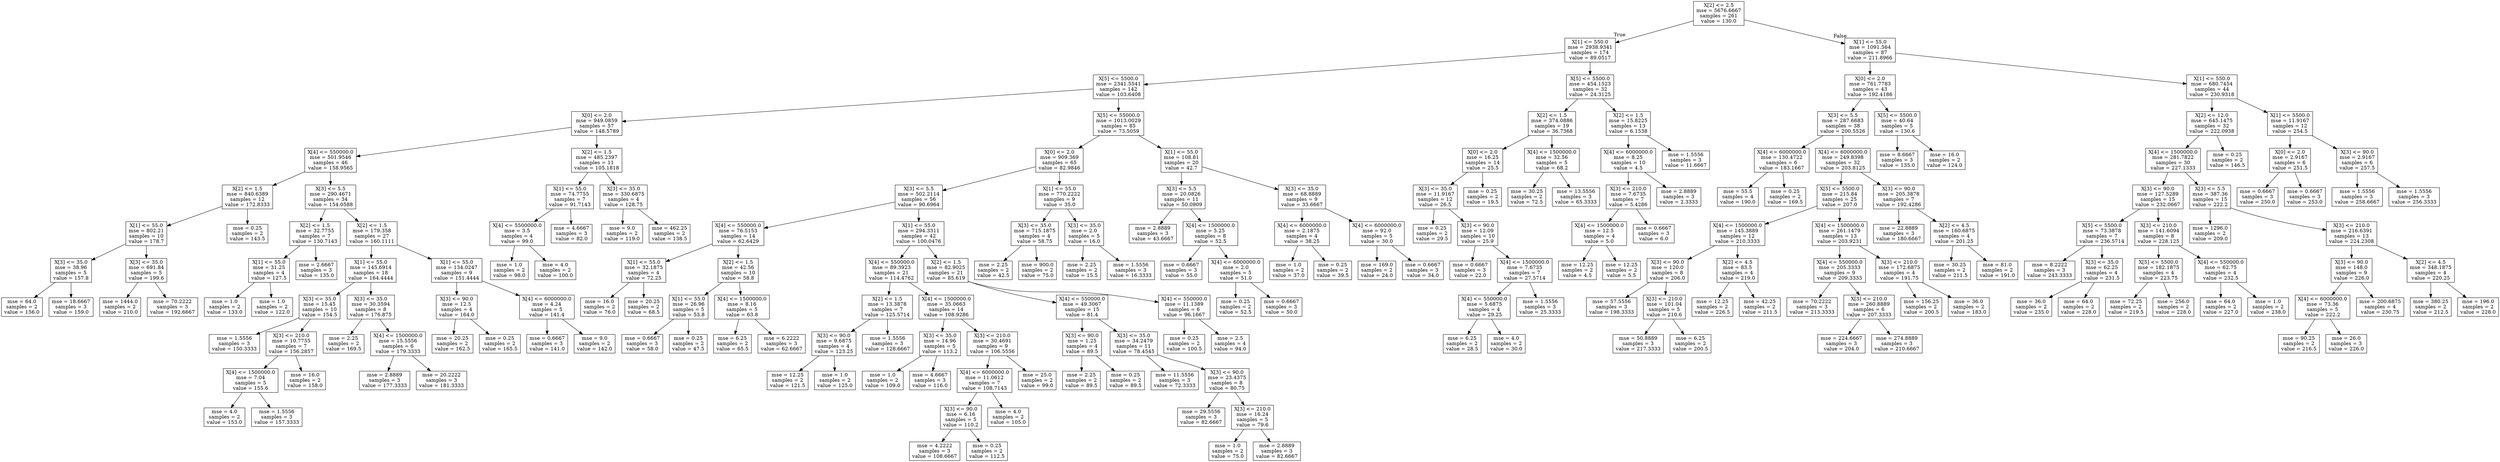 digraph Tree {
node [shape=box] ;
0 [label="X[2] <= 2.5\nmse = 5676.6667\nsamples = 261\nvalue = 130.0"] ;
1 [label="X[1] <= 550.0\nmse = 2938.9341\nsamples = 174\nvalue = 89.0517"] ;
0 -> 1 [labeldistance=2.5, labelangle=45, headlabel="True"] ;
2 [label="X[5] <= 5500.0\nmse = 2341.5541\nsamples = 142\nvalue = 103.6408"] ;
1 -> 2 ;
3 [label="X[0] <= 2.0\nmse = 949.0859\nsamples = 57\nvalue = 148.5789"] ;
2 -> 3 ;
4 [label="X[4] <= 550000.0\nmse = 501.9546\nsamples = 46\nvalue = 158.9565"] ;
3 -> 4 ;
5 [label="X[2] <= 1.5\nmse = 840.6389\nsamples = 12\nvalue = 172.8333"] ;
4 -> 5 ;
6 [label="X[1] <= 55.0\nmse = 802.21\nsamples = 10\nvalue = 178.7"] ;
5 -> 6 ;
7 [label="X[3] <= 35.0\nmse = 38.96\nsamples = 5\nvalue = 157.8"] ;
6 -> 7 ;
8 [label="mse = 64.0\nsamples = 2\nvalue = 156.0"] ;
7 -> 8 ;
9 [label="mse = 18.6667\nsamples = 3\nvalue = 159.0"] ;
7 -> 9 ;
10 [label="X[3] <= 35.0\nmse = 691.84\nsamples = 5\nvalue = 199.6"] ;
6 -> 10 ;
11 [label="mse = 1444.0\nsamples = 2\nvalue = 210.0"] ;
10 -> 11 ;
12 [label="mse = 70.2222\nsamples = 3\nvalue = 192.6667"] ;
10 -> 12 ;
13 [label="mse = 0.25\nsamples = 2\nvalue = 143.5"] ;
5 -> 13 ;
14 [label="X[3] <= 5.5\nmse = 290.4671\nsamples = 34\nvalue = 154.0588"] ;
4 -> 14 ;
15 [label="X[2] <= 1.5\nmse = 32.7755\nsamples = 7\nvalue = 130.7143"] ;
14 -> 15 ;
16 [label="X[1] <= 55.0\nmse = 31.25\nsamples = 4\nvalue = 127.5"] ;
15 -> 16 ;
17 [label="mse = 1.0\nsamples = 2\nvalue = 133.0"] ;
16 -> 17 ;
18 [label="mse = 1.0\nsamples = 2\nvalue = 122.0"] ;
16 -> 18 ;
19 [label="mse = 2.6667\nsamples = 3\nvalue = 135.0"] ;
15 -> 19 ;
20 [label="X[2] <= 1.5\nmse = 179.358\nsamples = 27\nvalue = 160.1111"] ;
14 -> 20 ;
21 [label="X[1] <= 55.0\nmse = 145.6914\nsamples = 18\nvalue = 164.4444"] ;
20 -> 21 ;
22 [label="X[3] <= 35.0\nmse = 15.45\nsamples = 10\nvalue = 154.5"] ;
21 -> 22 ;
23 [label="mse = 1.5556\nsamples = 3\nvalue = 150.3333"] ;
22 -> 23 ;
24 [label="X[3] <= 210.0\nmse = 10.7755\nsamples = 7\nvalue = 156.2857"] ;
22 -> 24 ;
25 [label="X[4] <= 1500000.0\nmse = 7.04\nsamples = 5\nvalue = 155.6"] ;
24 -> 25 ;
26 [label="mse = 4.0\nsamples = 2\nvalue = 153.0"] ;
25 -> 26 ;
27 [label="mse = 1.5556\nsamples = 3\nvalue = 157.3333"] ;
25 -> 27 ;
28 [label="mse = 16.0\nsamples = 2\nvalue = 158.0"] ;
24 -> 28 ;
29 [label="X[3] <= 35.0\nmse = 30.3594\nsamples = 8\nvalue = 176.875"] ;
21 -> 29 ;
30 [label="mse = 2.25\nsamples = 2\nvalue = 169.5"] ;
29 -> 30 ;
31 [label="X[4] <= 1500000.0\nmse = 15.5556\nsamples = 6\nvalue = 179.3333"] ;
29 -> 31 ;
32 [label="mse = 2.8889\nsamples = 3\nvalue = 177.3333"] ;
31 -> 32 ;
33 [label="mse = 20.2222\nsamples = 3\nvalue = 181.3333"] ;
31 -> 33 ;
34 [label="X[1] <= 55.0\nmse = 134.0247\nsamples = 9\nvalue = 151.4444"] ;
20 -> 34 ;
35 [label="X[3] <= 90.0\nmse = 12.5\nsamples = 4\nvalue = 164.0"] ;
34 -> 35 ;
36 [label="mse = 20.25\nsamples = 2\nvalue = 162.5"] ;
35 -> 36 ;
37 [label="mse = 0.25\nsamples = 2\nvalue = 165.5"] ;
35 -> 37 ;
38 [label="X[4] <= 6000000.0\nmse = 4.24\nsamples = 5\nvalue = 141.4"] ;
34 -> 38 ;
39 [label="mse = 0.6667\nsamples = 3\nvalue = 141.0"] ;
38 -> 39 ;
40 [label="mse = 9.0\nsamples = 2\nvalue = 142.0"] ;
38 -> 40 ;
41 [label="X[2] <= 1.5\nmse = 485.2397\nsamples = 11\nvalue = 105.1818"] ;
3 -> 41 ;
42 [label="X[1] <= 55.0\nmse = 74.7755\nsamples = 7\nvalue = 91.7143"] ;
41 -> 42 ;
43 [label="X[4] <= 5500000.0\nmse = 3.5\nsamples = 4\nvalue = 99.0"] ;
42 -> 43 ;
44 [label="mse = 1.0\nsamples = 2\nvalue = 98.0"] ;
43 -> 44 ;
45 [label="mse = 4.0\nsamples = 2\nvalue = 100.0"] ;
43 -> 45 ;
46 [label="mse = 4.6667\nsamples = 3\nvalue = 82.0"] ;
42 -> 46 ;
47 [label="X[3] <= 35.0\nmse = 330.6875\nsamples = 4\nvalue = 128.75"] ;
41 -> 47 ;
48 [label="mse = 9.0\nsamples = 2\nvalue = 119.0"] ;
47 -> 48 ;
49 [label="mse = 462.25\nsamples = 2\nvalue = 138.5"] ;
47 -> 49 ;
50 [label="X[5] <= 55000.0\nmse = 1013.0029\nsamples = 85\nvalue = 73.5059"] ;
2 -> 50 ;
51 [label="X[0] <= 2.0\nmse = 909.369\nsamples = 65\nvalue = 82.9846"] ;
50 -> 51 ;
52 [label="X[3] <= 5.5\nmse = 502.2114\nsamples = 56\nvalue = 90.6964"] ;
51 -> 52 ;
53 [label="X[4] <= 550000.0\nmse = 76.5153\nsamples = 14\nvalue = 62.6429"] ;
52 -> 53 ;
54 [label="X[1] <= 55.0\nmse = 32.1875\nsamples = 4\nvalue = 72.25"] ;
53 -> 54 ;
55 [label="mse = 16.0\nsamples = 2\nvalue = 76.0"] ;
54 -> 55 ;
56 [label="mse = 20.25\nsamples = 2\nvalue = 68.5"] ;
54 -> 56 ;
57 [label="X[2] <= 1.5\nmse = 42.56\nsamples = 10\nvalue = 58.8"] ;
53 -> 57 ;
58 [label="X[1] <= 55.0\nmse = 26.96\nsamples = 5\nvalue = 53.8"] ;
57 -> 58 ;
59 [label="mse = 0.6667\nsamples = 3\nvalue = 58.0"] ;
58 -> 59 ;
60 [label="mse = 0.25\nsamples = 2\nvalue = 47.5"] ;
58 -> 60 ;
61 [label="X[4] <= 1500000.0\nmse = 8.16\nsamples = 5\nvalue = 63.8"] ;
57 -> 61 ;
62 [label="mse = 6.25\nsamples = 2\nvalue = 65.5"] ;
61 -> 62 ;
63 [label="mse = 6.2222\nsamples = 3\nvalue = 62.6667"] ;
61 -> 63 ;
64 [label="X[1] <= 55.0\nmse = 294.3311\nsamples = 42\nvalue = 100.0476"] ;
52 -> 64 ;
65 [label="X[4] <= 550000.0\nmse = 89.3923\nsamples = 21\nvalue = 114.4762"] ;
64 -> 65 ;
66 [label="X[2] <= 1.5\nmse = 13.3878\nsamples = 7\nvalue = 125.5714"] ;
65 -> 66 ;
67 [label="X[3] <= 90.0\nmse = 9.6875\nsamples = 4\nvalue = 123.25"] ;
66 -> 67 ;
68 [label="mse = 12.25\nsamples = 2\nvalue = 121.5"] ;
67 -> 68 ;
69 [label="mse = 1.0\nsamples = 2\nvalue = 125.0"] ;
67 -> 69 ;
70 [label="mse = 1.5556\nsamples = 3\nvalue = 128.6667"] ;
66 -> 70 ;
71 [label="X[4] <= 1500000.0\nmse = 35.0663\nsamples = 14\nvalue = 108.9286"] ;
65 -> 71 ;
72 [label="X[3] <= 35.0\nmse = 14.96\nsamples = 5\nvalue = 113.2"] ;
71 -> 72 ;
73 [label="mse = 1.0\nsamples = 2\nvalue = 109.0"] ;
72 -> 73 ;
74 [label="mse = 4.6667\nsamples = 3\nvalue = 116.0"] ;
72 -> 74 ;
75 [label="X[3] <= 210.0\nmse = 30.4691\nsamples = 9\nvalue = 106.5556"] ;
71 -> 75 ;
76 [label="X[4] <= 6000000.0\nmse = 11.0612\nsamples = 7\nvalue = 108.7143"] ;
75 -> 76 ;
77 [label="X[3] <= 90.0\nmse = 6.16\nsamples = 5\nvalue = 110.2"] ;
76 -> 77 ;
78 [label="mse = 4.2222\nsamples = 3\nvalue = 108.6667"] ;
77 -> 78 ;
79 [label="mse = 0.25\nsamples = 2\nvalue = 112.5"] ;
77 -> 79 ;
80 [label="mse = 4.0\nsamples = 2\nvalue = 105.0"] ;
76 -> 80 ;
81 [label="mse = 25.0\nsamples = 2\nvalue = 99.0"] ;
75 -> 81 ;
82 [label="X[2] <= 1.5\nmse = 82.9025\nsamples = 21\nvalue = 85.619"] ;
64 -> 82 ;
83 [label="X[4] <= 550000.0\nmse = 49.3067\nsamples = 15\nvalue = 81.4"] ;
82 -> 83 ;
84 [label="X[3] <= 90.0\nmse = 1.25\nsamples = 4\nvalue = 89.5"] ;
83 -> 84 ;
85 [label="mse = 2.25\nsamples = 2\nvalue = 89.5"] ;
84 -> 85 ;
86 [label="mse = 0.25\nsamples = 2\nvalue = 89.5"] ;
84 -> 86 ;
87 [label="X[3] <= 35.0\nmse = 34.2479\nsamples = 11\nvalue = 78.4545"] ;
83 -> 87 ;
88 [label="mse = 11.5556\nsamples = 3\nvalue = 72.3333"] ;
87 -> 88 ;
89 [label="X[3] <= 90.0\nmse = 23.4375\nsamples = 8\nvalue = 80.75"] ;
87 -> 89 ;
90 [label="mse = 29.5556\nsamples = 3\nvalue = 82.6667"] ;
89 -> 90 ;
91 [label="X[3] <= 210.0\nmse = 16.24\nsamples = 5\nvalue = 79.6"] ;
89 -> 91 ;
92 [label="mse = 1.0\nsamples = 2\nvalue = 75.0"] ;
91 -> 92 ;
93 [label="mse = 2.8889\nsamples = 3\nvalue = 82.6667"] ;
91 -> 93 ;
94 [label="X[4] <= 550000.0\nmse = 11.1389\nsamples = 6\nvalue = 96.1667"] ;
82 -> 94 ;
95 [label="mse = 0.25\nsamples = 2\nvalue = 100.5"] ;
94 -> 95 ;
96 [label="mse = 2.5\nsamples = 4\nvalue = 94.0"] ;
94 -> 96 ;
97 [label="X[1] <= 55.0\nmse = 770.2222\nsamples = 9\nvalue = 35.0"] ;
51 -> 97 ;
98 [label="X[3] <= 35.0\nmse = 715.1875\nsamples = 4\nvalue = 58.75"] ;
97 -> 98 ;
99 [label="mse = 2.25\nsamples = 2\nvalue = 42.5"] ;
98 -> 99 ;
100 [label="mse = 900.0\nsamples = 2\nvalue = 75.0"] ;
98 -> 100 ;
101 [label="X[3] <= 35.0\nmse = 2.0\nsamples = 5\nvalue = 16.0"] ;
97 -> 101 ;
102 [label="mse = 2.25\nsamples = 2\nvalue = 15.5"] ;
101 -> 102 ;
103 [label="mse = 1.5556\nsamples = 3\nvalue = 16.3333"] ;
101 -> 103 ;
104 [label="X[1] <= 55.0\nmse = 108.81\nsamples = 20\nvalue = 42.7"] ;
50 -> 104 ;
105 [label="X[3] <= 5.5\nmse = 20.0826\nsamples = 11\nvalue = 50.0909"] ;
104 -> 105 ;
106 [label="mse = 2.8889\nsamples = 3\nvalue = 43.6667"] ;
105 -> 106 ;
107 [label="X[4] <= 1500000.0\nmse = 5.25\nsamples = 8\nvalue = 52.5"] ;
105 -> 107 ;
108 [label="mse = 0.6667\nsamples = 3\nvalue = 55.0"] ;
107 -> 108 ;
109 [label="X[4] <= 6000000.0\nmse = 2.0\nsamples = 5\nvalue = 51.0"] ;
107 -> 109 ;
110 [label="mse = 0.25\nsamples = 2\nvalue = 52.5"] ;
109 -> 110 ;
111 [label="mse = 0.6667\nsamples = 3\nvalue = 50.0"] ;
109 -> 111 ;
112 [label="X[3] <= 35.0\nmse = 68.8889\nsamples = 9\nvalue = 33.6667"] ;
104 -> 112 ;
113 [label="X[4] <= 6000000.0\nmse = 2.1875\nsamples = 4\nvalue = 38.25"] ;
112 -> 113 ;
114 [label="mse = 1.0\nsamples = 2\nvalue = 37.0"] ;
113 -> 114 ;
115 [label="mse = 0.25\nsamples = 2\nvalue = 39.5"] ;
113 -> 115 ;
116 [label="X[4] <= 6000000.0\nmse = 92.0\nsamples = 5\nvalue = 30.0"] ;
112 -> 116 ;
117 [label="mse = 169.0\nsamples = 2\nvalue = 24.0"] ;
116 -> 117 ;
118 [label="mse = 0.6667\nsamples = 3\nvalue = 34.0"] ;
116 -> 118 ;
119 [label="X[5] <= 5500.0\nmse = 454.1523\nsamples = 32\nvalue = 24.3125"] ;
1 -> 119 ;
120 [label="X[2] <= 1.5\nmse = 374.0886\nsamples = 19\nvalue = 36.7368"] ;
119 -> 120 ;
121 [label="X[0] <= 2.0\nmse = 16.25\nsamples = 14\nvalue = 25.5"] ;
120 -> 121 ;
122 [label="X[3] <= 35.0\nmse = 11.9167\nsamples = 12\nvalue = 26.5"] ;
121 -> 122 ;
123 [label="mse = 0.25\nsamples = 2\nvalue = 29.5"] ;
122 -> 123 ;
124 [label="X[3] <= 90.0\nmse = 12.09\nsamples = 10\nvalue = 25.9"] ;
122 -> 124 ;
125 [label="mse = 0.6667\nsamples = 3\nvalue = 22.0"] ;
124 -> 125 ;
126 [label="X[4] <= 1500000.0\nmse = 7.6735\nsamples = 7\nvalue = 27.5714"] ;
124 -> 126 ;
127 [label="X[4] <= 550000.0\nmse = 5.6875\nsamples = 4\nvalue = 29.25"] ;
126 -> 127 ;
128 [label="mse = 6.25\nsamples = 2\nvalue = 28.5"] ;
127 -> 128 ;
129 [label="mse = 4.0\nsamples = 2\nvalue = 30.0"] ;
127 -> 129 ;
130 [label="mse = 1.5556\nsamples = 3\nvalue = 25.3333"] ;
126 -> 130 ;
131 [label="mse = 0.25\nsamples = 2\nvalue = 19.5"] ;
121 -> 131 ;
132 [label="X[4] <= 1500000.0\nmse = 32.56\nsamples = 5\nvalue = 68.2"] ;
120 -> 132 ;
133 [label="mse = 30.25\nsamples = 2\nvalue = 72.5"] ;
132 -> 133 ;
134 [label="mse = 13.5556\nsamples = 3\nvalue = 65.3333"] ;
132 -> 134 ;
135 [label="X[2] <= 1.5\nmse = 15.8225\nsamples = 13\nvalue = 6.1538"] ;
119 -> 135 ;
136 [label="X[4] <= 6000000.0\nmse = 8.25\nsamples = 10\nvalue = 4.5"] ;
135 -> 136 ;
137 [label="X[3] <= 210.0\nmse = 7.6735\nsamples = 7\nvalue = 5.4286"] ;
136 -> 137 ;
138 [label="X[4] <= 1500000.0\nmse = 12.5\nsamples = 4\nvalue = 5.0"] ;
137 -> 138 ;
139 [label="mse = 12.25\nsamples = 2\nvalue = 4.5"] ;
138 -> 139 ;
140 [label="mse = 12.25\nsamples = 2\nvalue = 5.5"] ;
138 -> 140 ;
141 [label="mse = 0.6667\nsamples = 3\nvalue = 6.0"] ;
137 -> 141 ;
142 [label="mse = 2.8889\nsamples = 3\nvalue = 2.3333"] ;
136 -> 142 ;
143 [label="mse = 1.5556\nsamples = 3\nvalue = 11.6667"] ;
135 -> 143 ;
144 [label="X[1] <= 55.0\nmse = 1091.564\nsamples = 87\nvalue = 211.8966"] ;
0 -> 144 [labeldistance=2.5, labelangle=-45, headlabel="False"] ;
145 [label="X[0] <= 2.0\nmse = 761.7783\nsamples = 43\nvalue = 192.4186"] ;
144 -> 145 ;
146 [label="X[3] <= 5.5\nmse = 287.6683\nsamples = 38\nvalue = 200.5526"] ;
145 -> 146 ;
147 [label="X[4] <= 6000000.0\nmse = 130.4722\nsamples = 6\nvalue = 183.1667"] ;
146 -> 147 ;
148 [label="mse = 55.5\nsamples = 4\nvalue = 190.0"] ;
147 -> 148 ;
149 [label="mse = 0.25\nsamples = 2\nvalue = 169.5"] ;
147 -> 149 ;
150 [label="X[4] <= 6000000.0\nmse = 249.8398\nsamples = 32\nvalue = 203.8125"] ;
146 -> 150 ;
151 [label="X[5] <= 5500.0\nmse = 215.84\nsamples = 25\nvalue = 207.0"] ;
150 -> 151 ;
152 [label="X[4] <= 1500000.0\nmse = 145.3889\nsamples = 12\nvalue = 210.3333"] ;
151 -> 152 ;
153 [label="X[3] <= 90.0\nmse = 120.0\nsamples = 8\nvalue = 206.0"] ;
152 -> 153 ;
154 [label="mse = 57.5556\nsamples = 3\nvalue = 198.3333"] ;
153 -> 154 ;
155 [label="X[3] <= 210.0\nmse = 101.04\nsamples = 5\nvalue = 210.6"] ;
153 -> 155 ;
156 [label="mse = 50.8889\nsamples = 3\nvalue = 217.3333"] ;
155 -> 156 ;
157 [label="mse = 6.25\nsamples = 2\nvalue = 200.5"] ;
155 -> 157 ;
158 [label="X[2] <= 4.5\nmse = 83.5\nsamples = 4\nvalue = 219.0"] ;
152 -> 158 ;
159 [label="mse = 12.25\nsamples = 2\nvalue = 226.5"] ;
158 -> 159 ;
160 [label="mse = 42.25\nsamples = 2\nvalue = 211.5"] ;
158 -> 160 ;
161 [label="X[4] <= 1500000.0\nmse = 261.1479\nsamples = 13\nvalue = 203.9231"] ;
151 -> 161 ;
162 [label="X[4] <= 550000.0\nmse = 205.3333\nsamples = 9\nvalue = 209.3333"] ;
161 -> 162 ;
163 [label="mse = 70.2222\nsamples = 3\nvalue = 213.3333"] ;
162 -> 163 ;
164 [label="X[3] <= 210.0\nmse = 260.8889\nsamples = 6\nvalue = 207.3333"] ;
162 -> 164 ;
165 [label="mse = 224.6667\nsamples = 3\nvalue = 204.0"] ;
164 -> 165 ;
166 [label="mse = 274.8889\nsamples = 3\nvalue = 210.6667"] ;
164 -> 166 ;
167 [label="X[3] <= 210.0\nmse = 172.6875\nsamples = 4\nvalue = 191.75"] ;
161 -> 167 ;
168 [label="mse = 156.25\nsamples = 2\nvalue = 200.5"] ;
167 -> 168 ;
169 [label="mse = 36.0\nsamples = 2\nvalue = 183.0"] ;
167 -> 169 ;
170 [label="X[3] <= 90.0\nmse = 205.3878\nsamples = 7\nvalue = 192.4286"] ;
150 -> 170 ;
171 [label="mse = 22.8889\nsamples = 3\nvalue = 180.6667"] ;
170 -> 171 ;
172 [label="X[2] <= 4.5\nmse = 160.6875\nsamples = 4\nvalue = 201.25"] ;
170 -> 172 ;
173 [label="mse = 30.25\nsamples = 2\nvalue = 211.5"] ;
172 -> 173 ;
174 [label="mse = 81.0\nsamples = 2\nvalue = 191.0"] ;
172 -> 174 ;
175 [label="X[5] <= 5500.0\nmse = 40.64\nsamples = 5\nvalue = 130.6"] ;
145 -> 175 ;
176 [label="mse = 8.6667\nsamples = 3\nvalue = 135.0"] ;
175 -> 176 ;
177 [label="mse = 16.0\nsamples = 2\nvalue = 124.0"] ;
175 -> 177 ;
178 [label="X[1] <= 550.0\nmse = 680.7454\nsamples = 44\nvalue = 230.9318"] ;
144 -> 178 ;
179 [label="X[2] <= 12.0\nmse = 645.1475\nsamples = 32\nvalue = 222.0938"] ;
178 -> 179 ;
180 [label="X[4] <= 1500000.0\nmse = 281.7822\nsamples = 30\nvalue = 227.1333"] ;
179 -> 180 ;
181 [label="X[3] <= 90.0\nmse = 127.5289\nsamples = 15\nvalue = 232.0667"] ;
180 -> 181 ;
182 [label="X[5] <= 5500.0\nmse = 73.3878\nsamples = 7\nvalue = 236.5714"] ;
181 -> 182 ;
183 [label="mse = 8.2222\nsamples = 3\nvalue = 243.3333"] ;
182 -> 183 ;
184 [label="X[3] <= 35.0\nmse = 62.25\nsamples = 4\nvalue = 231.5"] ;
182 -> 184 ;
185 [label="mse = 36.0\nsamples = 2\nvalue = 235.0"] ;
184 -> 185 ;
186 [label="mse = 64.0\nsamples = 2\nvalue = 228.0"] ;
184 -> 186 ;
187 [label="X[3] <= 210.0\nmse = 141.6094\nsamples = 8\nvalue = 228.125"] ;
181 -> 187 ;
188 [label="X[5] <= 5500.0\nmse = 182.1875\nsamples = 4\nvalue = 223.75"] ;
187 -> 188 ;
189 [label="mse = 72.25\nsamples = 2\nvalue = 219.5"] ;
188 -> 189 ;
190 [label="mse = 256.0\nsamples = 2\nvalue = 228.0"] ;
188 -> 190 ;
191 [label="X[4] <= 550000.0\nmse = 62.75\nsamples = 4\nvalue = 232.5"] ;
187 -> 191 ;
192 [label="mse = 64.0\nsamples = 2\nvalue = 227.0"] ;
191 -> 192 ;
193 [label="mse = 1.0\nsamples = 2\nvalue = 238.0"] ;
191 -> 193 ;
194 [label="X[3] <= 5.5\nmse = 387.36\nsamples = 15\nvalue = 222.2"] ;
180 -> 194 ;
195 [label="mse = 1296.0\nsamples = 2\nvalue = 209.0"] ;
194 -> 195 ;
196 [label="X[3] <= 210.0\nmse = 216.6391\nsamples = 13\nvalue = 224.2308"] ;
194 -> 196 ;
197 [label="X[3] <= 90.0\nmse = 148.0\nsamples = 9\nvalue = 226.0"] ;
196 -> 197 ;
198 [label="X[4] <= 6000000.0\nmse = 73.36\nsamples = 5\nvalue = 222.2"] ;
197 -> 198 ;
199 [label="mse = 90.25\nsamples = 2\nvalue = 216.5"] ;
198 -> 199 ;
200 [label="mse = 26.0\nsamples = 3\nvalue = 226.0"] ;
198 -> 200 ;
201 [label="mse = 200.6875\nsamples = 4\nvalue = 230.75"] ;
197 -> 201 ;
202 [label="X[2] <= 4.5\nmse = 348.1875\nsamples = 4\nvalue = 220.25"] ;
196 -> 202 ;
203 [label="mse = 380.25\nsamples = 2\nvalue = 212.5"] ;
202 -> 203 ;
204 [label="mse = 196.0\nsamples = 2\nvalue = 228.0"] ;
202 -> 204 ;
205 [label="mse = 0.25\nsamples = 2\nvalue = 146.5"] ;
179 -> 205 ;
206 [label="X[1] <= 5500.0\nmse = 11.9167\nsamples = 12\nvalue = 254.5"] ;
178 -> 206 ;
207 [label="X[0] <= 2.0\nmse = 2.9167\nsamples = 6\nvalue = 251.5"] ;
206 -> 207 ;
208 [label="mse = 0.6667\nsamples = 3\nvalue = 250.0"] ;
207 -> 208 ;
209 [label="mse = 0.6667\nsamples = 3\nvalue = 253.0"] ;
207 -> 209 ;
210 [label="X[3] <= 90.0\nmse = 2.9167\nsamples = 6\nvalue = 257.5"] ;
206 -> 210 ;
211 [label="mse = 1.5556\nsamples = 3\nvalue = 258.6667"] ;
210 -> 211 ;
212 [label="mse = 1.5556\nsamples = 3\nvalue = 256.3333"] ;
210 -> 212 ;
}